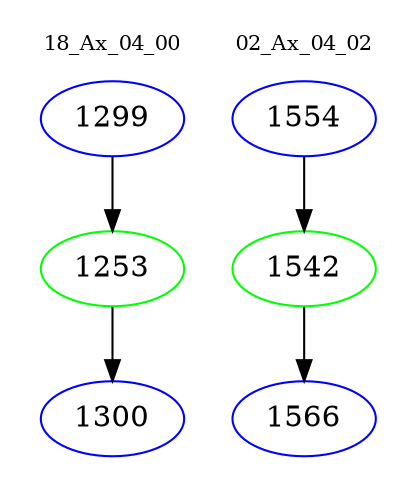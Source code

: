 digraph{
subgraph cluster_0 {
color = white
label = "18_Ax_04_00";
fontsize=10;
T0_1299 [label="1299", color="blue"]
T0_1299 -> T0_1253 [color="black"]
T0_1253 [label="1253", color="green"]
T0_1253 -> T0_1300 [color="black"]
T0_1300 [label="1300", color="blue"]
}
subgraph cluster_1 {
color = white
label = "02_Ax_04_02";
fontsize=10;
T1_1554 [label="1554", color="blue"]
T1_1554 -> T1_1542 [color="black"]
T1_1542 [label="1542", color="green"]
T1_1542 -> T1_1566 [color="black"]
T1_1566 [label="1566", color="blue"]
}
}
